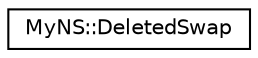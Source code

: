 digraph "Graphical Class Hierarchy"
{
  edge [fontname="Helvetica",fontsize="10",labelfontname="Helvetica",labelfontsize="10"];
  node [fontname="Helvetica",fontsize="10",shape=record];
  rankdir="LR";
  Node0 [label="MyNS::DeletedSwap",height=0.2,width=0.4,color="black", fillcolor="white", style="filled",URL="$struct_my_n_s_1_1_deleted_swap.html"];
}
